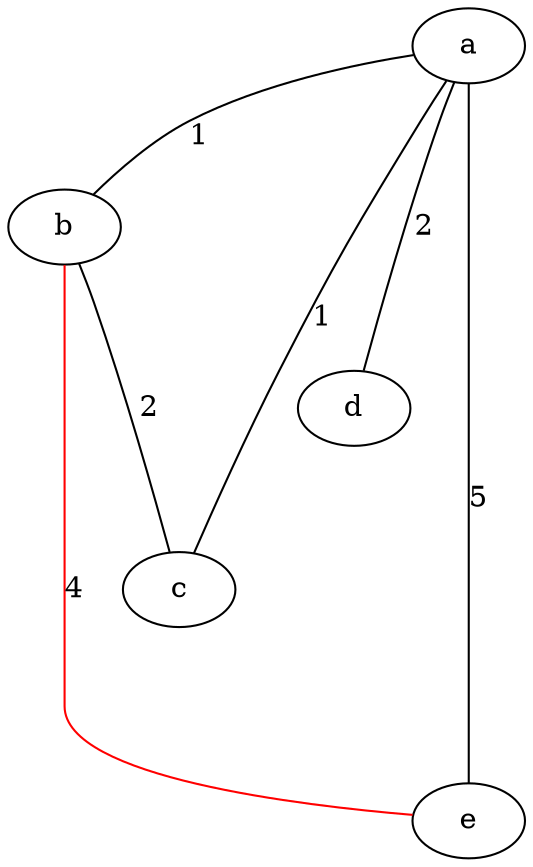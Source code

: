 strict graph "" {
	a	 [style=vertex];
	b	 [style=vertex];
	a -- b	 [color=black,
		label=1,
		minlen=1,
		style="edge",
		weight=1];
	c	 [style=vertex];
	a -- c	 [color=black,
		label=1,
		minlen=1,
		style="edge",
		weight=1];
	d	 [style=vertex];
	a -- d	 [color=black,
		label=2,
		minlen=2,
		style="edge",
		weight=2];
	e	 [style=vertex];
	a -- e	 [color=black,
		label=5,
		minlen=5,
		style="edge",
		weight=5];
	b -- c	 [color=black,
		label=2,
		minlen=2,
		style="edge",
		weight=2];
	b -- e	 [color=red,
		label=4,
		minlen=4,
		style="edge",
		weight=4];
}
